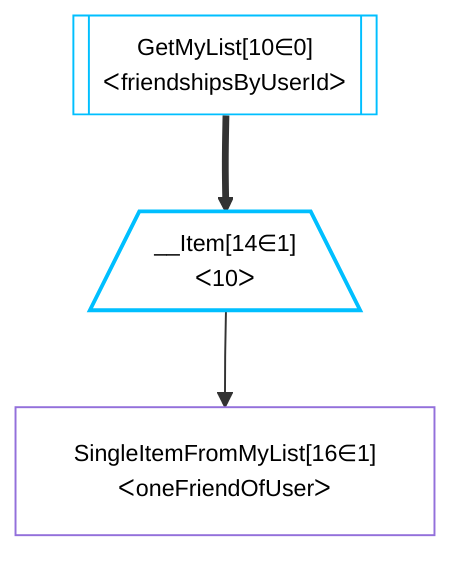 %%{init: {'themeVariables': { 'fontSize': '12px'}}}%%
flowchart TD

    classDef plan fill:#fff,stroke-width:1px,color:#000
    classDef itemplan fill:#fff,stroke-width:2px,color:#000


    %% plan dependencies


    GetMyList[["GetMyList[10∈0] <br />ᐸfriendshipsByUserIdᐳ"]]:::plan
 
    __Item14[/"__Item[14∈1]<br />ᐸ10ᐳ"\]:::itemplan

    SingleItem["SingleItemFromMyList[16∈1]<br />ᐸoneFriendOfUserᐳ"]:::plan



    GetMyList ==> __Item14

    __Item14 --> SingleItem

   
    %% buckets 
    classDef bucket0 stroke:#696969
    class GetMyList,__Item14 bucket1

    classDef bucket1 stroke:#00bfff